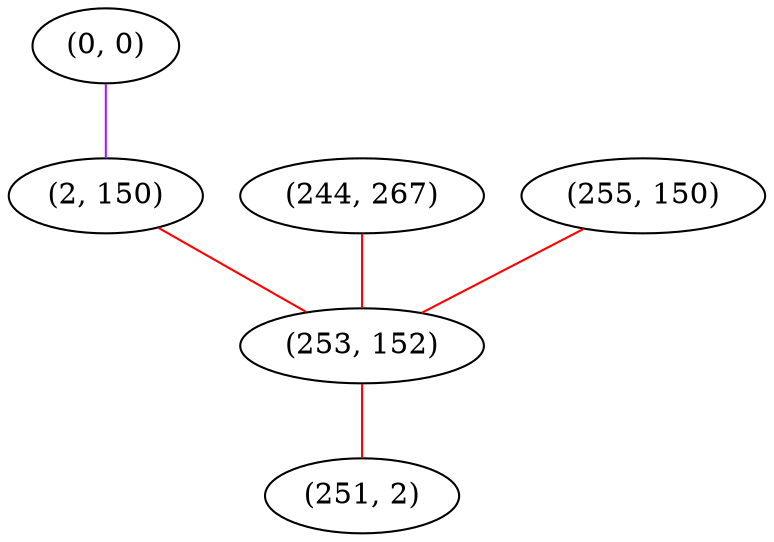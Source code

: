 graph "" {
"(0, 0)";
"(244, 267)";
"(255, 150)";
"(2, 150)";
"(253, 152)";
"(251, 2)";
"(0, 0)" -- "(2, 150)"  [color=purple, key=0, weight=4];
"(244, 267)" -- "(253, 152)"  [color=red, key=0, weight=1];
"(255, 150)" -- "(253, 152)"  [color=red, key=0, weight=1];
"(2, 150)" -- "(253, 152)"  [color=red, key=0, weight=1];
"(253, 152)" -- "(251, 2)"  [color=red, key=0, weight=1];
}
